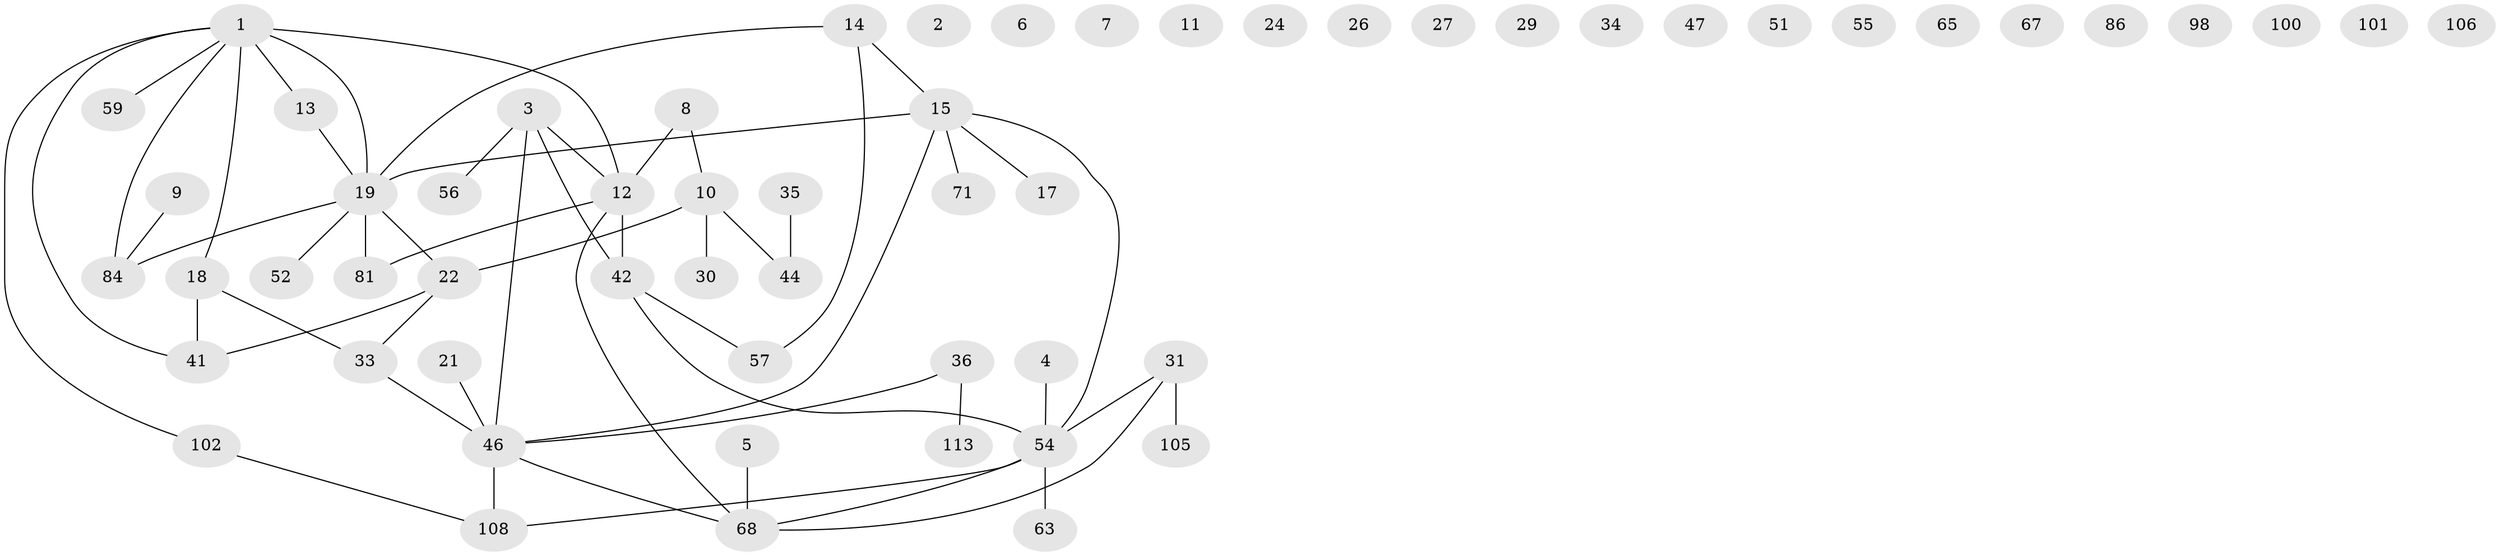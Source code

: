 // original degree distribution, {5: 0.02564102564102564, 0: 0.15384615384615385, 2: 0.26495726495726496, 1: 0.23076923076923078, 3: 0.2222222222222222, 4: 0.08547008547008547, 6: 0.017094017094017096}
// Generated by graph-tools (version 1.1) at 2025/13/03/09/25 04:13:11]
// undirected, 58 vertices, 56 edges
graph export_dot {
graph [start="1"]
  node [color=gray90,style=filled];
  1 [super="+90+40+76+48"];
  2;
  3 [super="+16"];
  4;
  5 [super="+50+109"];
  6;
  7;
  8 [super="+43"];
  9;
  10 [super="+28+69"];
  11;
  12 [super="+82+32"];
  13 [super="+72"];
  14 [super="+37+79"];
  15 [super="+25+39"];
  17;
  18 [super="+77"];
  19 [super="+49+20+45"];
  21;
  22 [super="+87+23"];
  24;
  26;
  27;
  29;
  30 [super="+75"];
  31 [super="+104+73"];
  33 [super="+112"];
  34 [super="+38"];
  35 [super="+110"];
  36 [super="+64"];
  41 [super="+58"];
  42 [super="+61"];
  44 [super="+70"];
  46 [super="+53+60"];
  47;
  51;
  52 [super="+80"];
  54 [super="+66+114"];
  55;
  56;
  57;
  59;
  63 [super="+85"];
  65;
  67;
  68 [super="+95"];
  71 [super="+103"];
  81;
  84 [super="+97"];
  86;
  98;
  100;
  101;
  102 [super="+115"];
  105 [super="+111"];
  106;
  108 [super="+116"];
  113;
  1 -- 102;
  1 -- 59;
  1 -- 41;
  1 -- 12 [weight=2];
  1 -- 84;
  1 -- 13;
  1 -- 18;
  1 -- 19;
  3 -- 46;
  3 -- 56;
  3 -- 42;
  3 -- 12;
  4 -- 54;
  5 -- 68;
  8 -- 10;
  8 -- 12;
  9 -- 84;
  10 -- 22 [weight=2];
  10 -- 44;
  10 -- 30;
  12 -- 68;
  12 -- 42;
  12 -- 81;
  13 -- 19;
  14 -- 57;
  14 -- 19;
  14 -- 15;
  15 -- 17;
  15 -- 19;
  15 -- 54;
  15 -- 71;
  15 -- 46;
  18 -- 41;
  18 -- 33;
  19 -- 22;
  19 -- 81;
  19 -- 84;
  19 -- 52;
  21 -- 46;
  22 -- 33;
  22 -- 41;
  31 -- 68;
  31 -- 105;
  31 -- 54;
  33 -- 46;
  35 -- 44;
  36 -- 113;
  36 -- 46;
  42 -- 57;
  42 -- 54;
  46 -- 68;
  46 -- 108;
  54 -- 68;
  54 -- 108;
  54 -- 63;
  102 -- 108;
}
